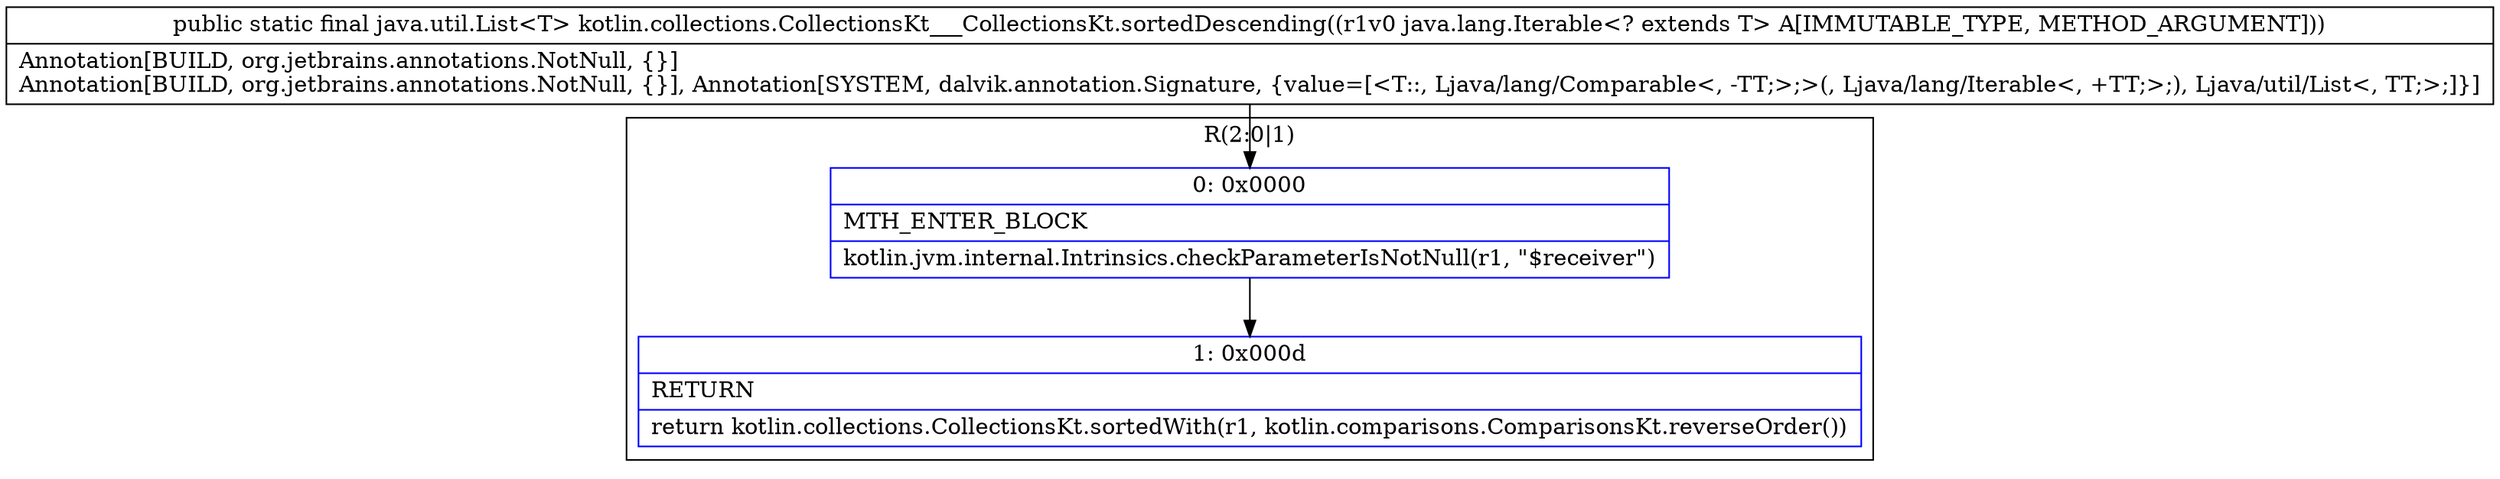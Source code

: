digraph "CFG forkotlin.collections.CollectionsKt___CollectionsKt.sortedDescending(Ljava\/lang\/Iterable;)Ljava\/util\/List;" {
subgraph cluster_Region_1802869380 {
label = "R(2:0|1)";
node [shape=record,color=blue];
Node_0 [shape=record,label="{0\:\ 0x0000|MTH_ENTER_BLOCK\l|kotlin.jvm.internal.Intrinsics.checkParameterIsNotNull(r1, \"$receiver\")\l}"];
Node_1 [shape=record,label="{1\:\ 0x000d|RETURN\l|return kotlin.collections.CollectionsKt.sortedWith(r1, kotlin.comparisons.ComparisonsKt.reverseOrder())\l}"];
}
MethodNode[shape=record,label="{public static final java.util.List\<T\> kotlin.collections.CollectionsKt___CollectionsKt.sortedDescending((r1v0 java.lang.Iterable\<? extends T\> A[IMMUTABLE_TYPE, METHOD_ARGUMENT]))  | Annotation[BUILD, org.jetbrains.annotations.NotNull, \{\}]\lAnnotation[BUILD, org.jetbrains.annotations.NotNull, \{\}], Annotation[SYSTEM, dalvik.annotation.Signature, \{value=[\<T::, Ljava\/lang\/Comparable\<, \-TT;\>;\>(, Ljava\/lang\/Iterable\<, +TT;\>;), Ljava\/util\/List\<, TT;\>;]\}]\l}"];
MethodNode -> Node_0;
Node_0 -> Node_1;
}


